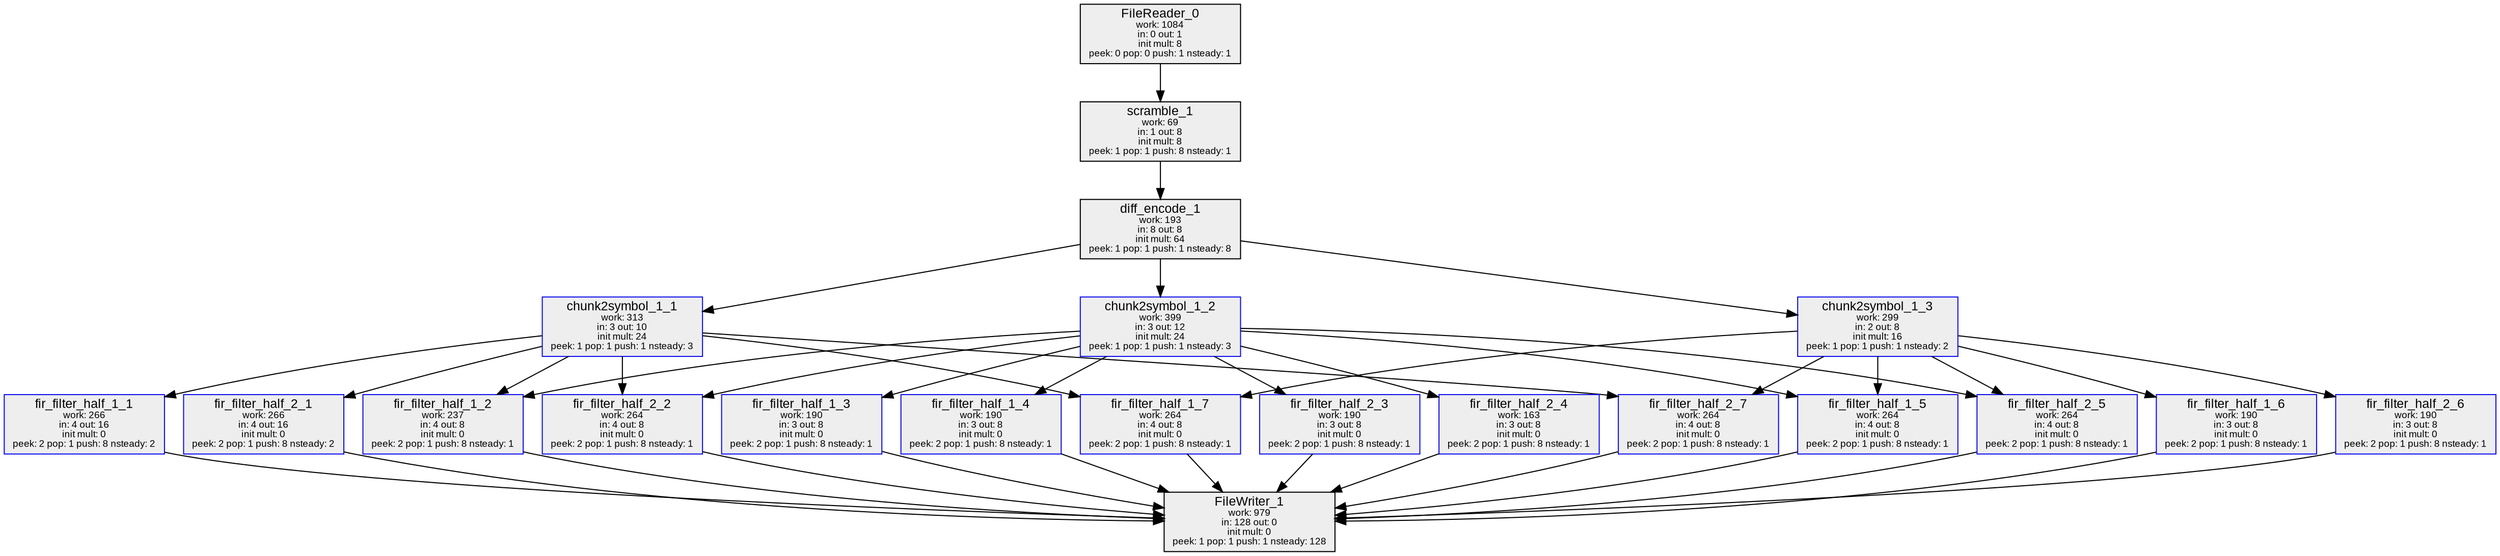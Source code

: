 digraph prof {
ratio=fill; margin=0; nodesep=0.25; ranksep=0.5;
node [style=filled; fillcolor="#EEEEEE"; shape=box; fontname="arial"];
edge [fontname="arial"; fontsize=9;];
FileReader_0[label=<<FONT POINT-SIZE="12">FileReader_0</FONT><BR/><FONT POINT-SIZE="9">work: 1084</FONT><BR/><FONT POINT-SIZE="9">in: 0 out: 1</FONT><BR/><FONT POINT-SIZE="9">init mult: 8</FONT><BR/><FONT POINT-SIZE="9">peek: 0 pop: 0 push: 1 nsteady: 1</FONT>>;];
scramble_1[label=<<FONT POINT-SIZE="12">scramble_1</FONT><BR/><FONT POINT-SIZE="9">work: 69</FONT><BR/><FONT POINT-SIZE="9">in: 1 out: 8</FONT><BR/><FONT POINT-SIZE="9">init mult: 8</FONT><BR/><FONT POINT-SIZE="9">peek: 1 pop: 1 push: 8 nsteady: 1</FONT>>;];
FileReader_0 -> scramble_1;
diff_encode_1[label=<<FONT POINT-SIZE="12">diff_encode_1</FONT><BR/><FONT POINT-SIZE="9">work: 193</FONT><BR/><FONT POINT-SIZE="9">in: 8 out: 8</FONT><BR/><FONT POINT-SIZE="9">init mult: 64</FONT><BR/><FONT POINT-SIZE="9">peek: 1 pop: 1 push: 1 nsteady: 8</FONT>>;];
scramble_1 -> diff_encode_1;
chunk2symbol_1_1[color="#1111EE";label=<<FONT POINT-SIZE="12">chunk2symbol_1_1</FONT><BR/><FONT POINT-SIZE="9">work: 313</FONT><BR/><FONT POINT-SIZE="9">in: 3 out: 10</FONT><BR/><FONT POINT-SIZE="9">init mult: 24</FONT><BR/><FONT POINT-SIZE="9">peek: 1 pop: 1 push: 1 nsteady: 3</FONT>>;];
diff_encode_1 -> chunk2symbol_1_1;
chunk2symbol_1_2[color="#1111EE";label=<<FONT POINT-SIZE="12">chunk2symbol_1_2</FONT><BR/><FONT POINT-SIZE="9">work: 399</FONT><BR/><FONT POINT-SIZE="9">in: 3 out: 12</FONT><BR/><FONT POINT-SIZE="9">init mult: 24</FONT><BR/><FONT POINT-SIZE="9">peek: 1 pop: 1 push: 1 nsteady: 3</FONT>>;];
diff_encode_1 -> chunk2symbol_1_2;
chunk2symbol_1_3[color="#1111EE";label=<<FONT POINT-SIZE="12">chunk2symbol_1_3</FONT><BR/><FONT POINT-SIZE="9">work: 299</FONT><BR/><FONT POINT-SIZE="9">in: 2 out: 8</FONT><BR/><FONT POINT-SIZE="9">init mult: 16</FONT><BR/><FONT POINT-SIZE="9">peek: 1 pop: 1 push: 1 nsteady: 2</FONT>>;];
diff_encode_1 -> chunk2symbol_1_3;
fir_filter_half_1_1[color="#1111EE";label=<<FONT POINT-SIZE="12">fir_filter_half_1_1</FONT><BR/><FONT POINT-SIZE="9">work: 266</FONT><BR/><FONT POINT-SIZE="9">in: 4 out: 16</FONT><BR/><FONT POINT-SIZE="9">init mult: 0</FONT><BR/><FONT POINT-SIZE="9">peek: 2 pop: 1 push: 8 nsteady: 2</FONT>>;];
chunk2symbol_1_1 -> fir_filter_half_1_1;
fir_filter_half_1_2[color="#1111EE";label=<<FONT POINT-SIZE="12">fir_filter_half_1_2</FONT><BR/><FONT POINT-SIZE="9">work: 237</FONT><BR/><FONT POINT-SIZE="9">in: 4 out: 8</FONT><BR/><FONT POINT-SIZE="9">init mult: 0</FONT><BR/><FONT POINT-SIZE="9">peek: 2 pop: 1 push: 8 nsteady: 1</FONT>>;];
chunk2symbol_1_1 -> fir_filter_half_1_2;
chunk2symbol_1_2 -> fir_filter_half_1_2;
fir_filter_half_1_3[color="#1111EE";label=<<FONT POINT-SIZE="12">fir_filter_half_1_3</FONT><BR/><FONT POINT-SIZE="9">work: 190</FONT><BR/><FONT POINT-SIZE="9">in: 3 out: 8</FONT><BR/><FONT POINT-SIZE="9">init mult: 0</FONT><BR/><FONT POINT-SIZE="9">peek: 2 pop: 1 push: 8 nsteady: 1</FONT>>;];
chunk2symbol_1_2 -> fir_filter_half_1_3;
fir_filter_half_1_4[color="#1111EE";label=<<FONT POINT-SIZE="12">fir_filter_half_1_4</FONT><BR/><FONT POINT-SIZE="9">work: 190</FONT><BR/><FONT POINT-SIZE="9">in: 3 out: 8</FONT><BR/><FONT POINT-SIZE="9">init mult: 0</FONT><BR/><FONT POINT-SIZE="9">peek: 2 pop: 1 push: 8 nsteady: 1</FONT>>;];
chunk2symbol_1_2 -> fir_filter_half_1_4;
fir_filter_half_1_5[color="#1111EE";label=<<FONT POINT-SIZE="12">fir_filter_half_1_5</FONT><BR/><FONT POINT-SIZE="9">work: 264</FONT><BR/><FONT POINT-SIZE="9">in: 4 out: 8</FONT><BR/><FONT POINT-SIZE="9">init mult: 0</FONT><BR/><FONT POINT-SIZE="9">peek: 2 pop: 1 push: 8 nsteady: 1</FONT>>;];
chunk2symbol_1_2 -> fir_filter_half_1_5;
chunk2symbol_1_3 -> fir_filter_half_1_5;
fir_filter_half_1_6[color="#1111EE";label=<<FONT POINT-SIZE="12">fir_filter_half_1_6</FONT><BR/><FONT POINT-SIZE="9">work: 190</FONT><BR/><FONT POINT-SIZE="9">in: 3 out: 8</FONT><BR/><FONT POINT-SIZE="9">init mult: 0</FONT><BR/><FONT POINT-SIZE="9">peek: 2 pop: 1 push: 8 nsteady: 1</FONT>>;];
chunk2symbol_1_3 -> fir_filter_half_1_6;
fir_filter_half_1_7[color="#1111EE";label=<<FONT POINT-SIZE="12">fir_filter_half_1_7</FONT><BR/><FONT POINT-SIZE="9">work: 264</FONT><BR/><FONT POINT-SIZE="9">in: 4 out: 8</FONT><BR/><FONT POINT-SIZE="9">init mult: 0</FONT><BR/><FONT POINT-SIZE="9">peek: 2 pop: 1 push: 8 nsteady: 1</FONT>>;];
chunk2symbol_1_1 -> fir_filter_half_1_7;
chunk2symbol_1_3 -> fir_filter_half_1_7;
fir_filter_half_2_1[color="#1111EE";label=<<FONT POINT-SIZE="12">fir_filter_half_2_1</FONT><BR/><FONT POINT-SIZE="9">work: 266</FONT><BR/><FONT POINT-SIZE="9">in: 4 out: 16</FONT><BR/><FONT POINT-SIZE="9">init mult: 0</FONT><BR/><FONT POINT-SIZE="9">peek: 2 pop: 1 push: 8 nsteady: 2</FONT>>;];
chunk2symbol_1_1 -> fir_filter_half_2_1;
fir_filter_half_2_2[color="#1111EE";label=<<FONT POINT-SIZE="12">fir_filter_half_2_2</FONT><BR/><FONT POINT-SIZE="9">work: 264</FONT><BR/><FONT POINT-SIZE="9">in: 4 out: 8</FONT><BR/><FONT POINT-SIZE="9">init mult: 0</FONT><BR/><FONT POINT-SIZE="9">peek: 2 pop: 1 push: 8 nsteady: 1</FONT>>;];
chunk2symbol_1_1 -> fir_filter_half_2_2;
chunk2symbol_1_2 -> fir_filter_half_2_2;
fir_filter_half_2_3[color="#1111EE";label=<<FONT POINT-SIZE="12">fir_filter_half_2_3</FONT><BR/><FONT POINT-SIZE="9">work: 190</FONT><BR/><FONT POINT-SIZE="9">in: 3 out: 8</FONT><BR/><FONT POINT-SIZE="9">init mult: 0</FONT><BR/><FONT POINT-SIZE="9">peek: 2 pop: 1 push: 8 nsteady: 1</FONT>>;];
chunk2symbol_1_2 -> fir_filter_half_2_3;
fir_filter_half_2_4[color="#1111EE";label=<<FONT POINT-SIZE="12">fir_filter_half_2_4</FONT><BR/><FONT POINT-SIZE="9">work: 163</FONT><BR/><FONT POINT-SIZE="9">in: 3 out: 8</FONT><BR/><FONT POINT-SIZE="9">init mult: 0</FONT><BR/><FONT POINT-SIZE="9">peek: 2 pop: 1 push: 8 nsteady: 1</FONT>>;];
chunk2symbol_1_2 -> fir_filter_half_2_4;
fir_filter_half_2_5[color="#1111EE";label=<<FONT POINT-SIZE="12">fir_filter_half_2_5</FONT><BR/><FONT POINT-SIZE="9">work: 264</FONT><BR/><FONT POINT-SIZE="9">in: 4 out: 8</FONT><BR/><FONT POINT-SIZE="9">init mult: 0</FONT><BR/><FONT POINT-SIZE="9">peek: 2 pop: 1 push: 8 nsteady: 1</FONT>>;];
chunk2symbol_1_2 -> fir_filter_half_2_5;
chunk2symbol_1_3 -> fir_filter_half_2_5;
fir_filter_half_2_6[color="#1111EE";label=<<FONT POINT-SIZE="12">fir_filter_half_2_6</FONT><BR/><FONT POINT-SIZE="9">work: 190</FONT><BR/><FONT POINT-SIZE="9">in: 3 out: 8</FONT><BR/><FONT POINT-SIZE="9">init mult: 0</FONT><BR/><FONT POINT-SIZE="9">peek: 2 pop: 1 push: 8 nsteady: 1</FONT>>;];
chunk2symbol_1_3 -> fir_filter_half_2_6;
fir_filter_half_2_7[color="#1111EE";label=<<FONT POINT-SIZE="12">fir_filter_half_2_7</FONT><BR/><FONT POINT-SIZE="9">work: 264</FONT><BR/><FONT POINT-SIZE="9">in: 4 out: 8</FONT><BR/><FONT POINT-SIZE="9">init mult: 0</FONT><BR/><FONT POINT-SIZE="9">peek: 2 pop: 1 push: 8 nsteady: 1</FONT>>;];
chunk2symbol_1_1 -> fir_filter_half_2_7;
chunk2symbol_1_3 -> fir_filter_half_2_7;
FileWriter_1[label=<<FONT POINT-SIZE="12">FileWriter_1</FONT><BR/><FONT POINT-SIZE="9">work: 979</FONT><BR/><FONT POINT-SIZE="9">in: 128 out: 0</FONT><BR/><FONT POINT-SIZE="9">init mult: 0</FONT><BR/><FONT POINT-SIZE="9">peek: 1 pop: 1 push: 1 nsteady: 128</FONT>>;];
fir_filter_half_1_1 -> FileWriter_1;
fir_filter_half_1_2 -> FileWriter_1;
fir_filter_half_1_3 -> FileWriter_1;
fir_filter_half_1_4 -> FileWriter_1;
fir_filter_half_1_5 -> FileWriter_1;
fir_filter_half_1_6 -> FileWriter_1;
fir_filter_half_1_7 -> FileWriter_1;
fir_filter_half_2_1 -> FileWriter_1;
fir_filter_half_2_2 -> FileWriter_1;
fir_filter_half_2_3 -> FileWriter_1;
fir_filter_half_2_4 -> FileWriter_1;
fir_filter_half_2_5 -> FileWriter_1;
fir_filter_half_2_6 -> FileWriter_1;
fir_filter_half_2_7 -> FileWriter_1;
}